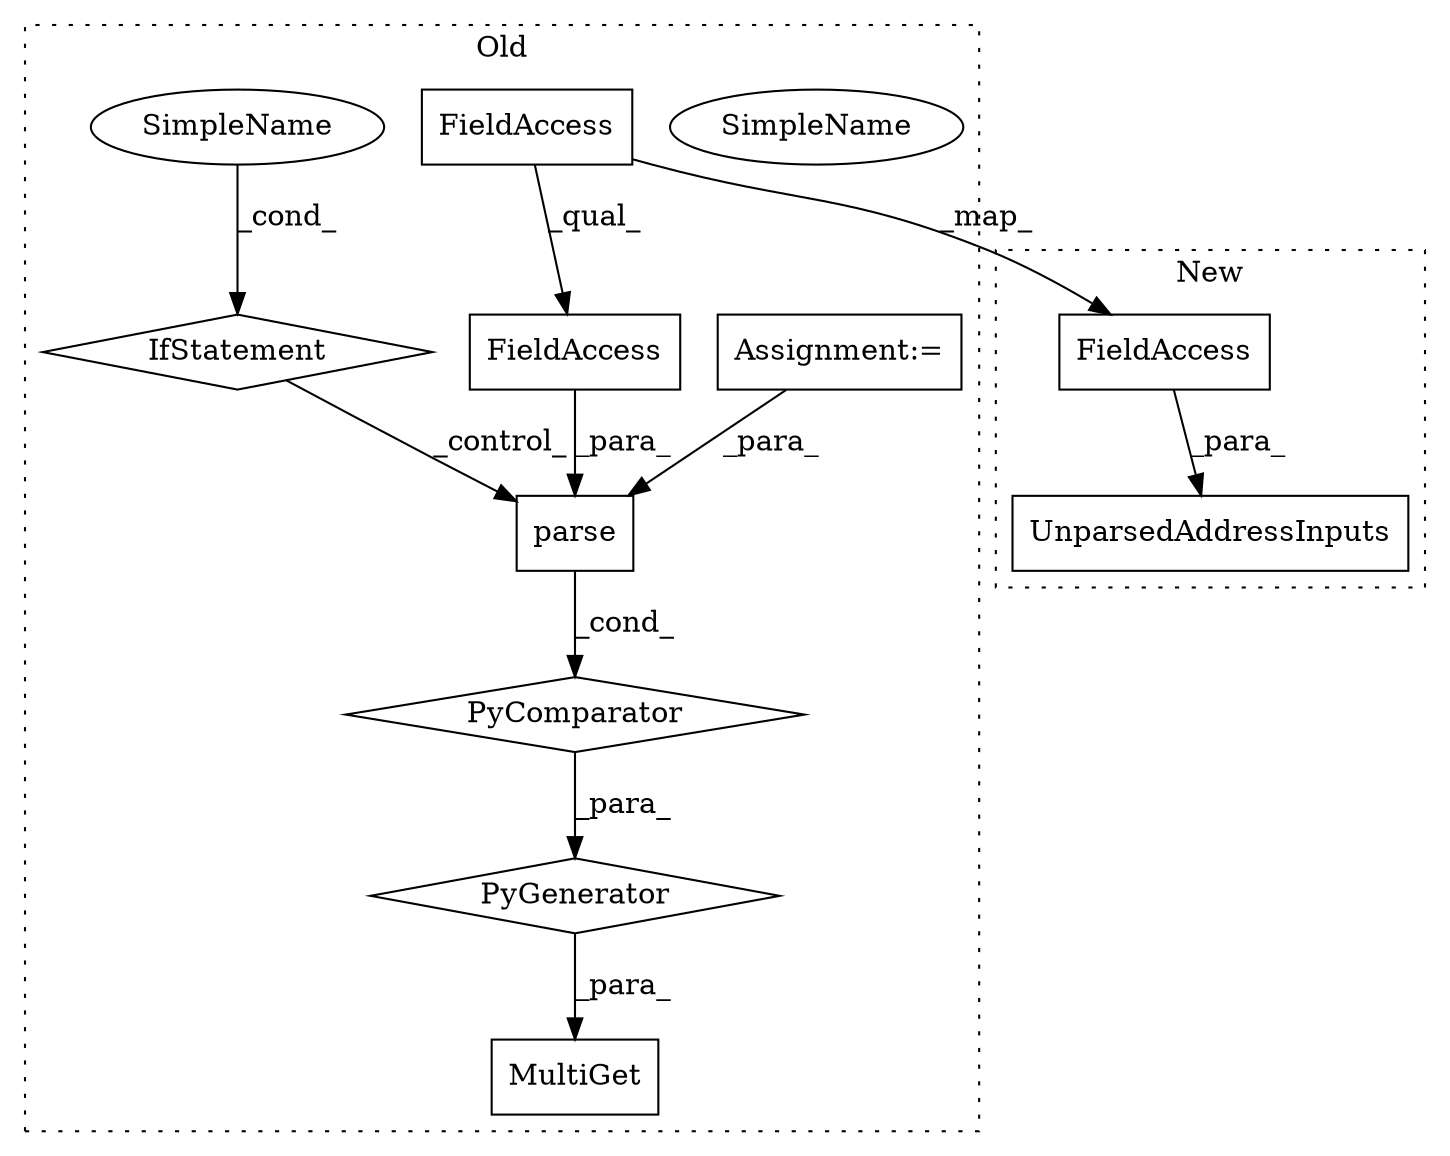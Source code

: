digraph G {
subgraph cluster0 {
1 [label="PyComparator" a="113" s="6658" l="84" shape="diamond"];
3 [label="PyGenerator" a="107" s="6519" l="229" shape="diamond"];
4 [label="parse" a="32" s="6563,6598" l="6,1" shape="box"];
5 [label="MultiGet" a="32" s="6501,6748" l="18,-3" shape="box"];
6 [label="IfStatement" a="25" s="6658" l="84" shape="diamond"];
7 [label="SimpleName" a="42" s="6737" l="5" shape="ellipse"];
8 [label="FieldAccess" a="22" s="6571" l="27" shape="box"];
9 [label="Assignment:=" a="7" s="6658" l="84" shape="box"];
10 [label="FieldAccess" a="22" s="6571" l="17" shape="box"];
12 [label="SimpleName" a="42" s="6737" l="5" shape="ellipse"];
label = "Old";
style="dotted";
}
subgraph cluster1 {
2 [label="UnparsedAddressInputs" a="32" s="6038,6144" l="22,1" shape="box"];
11 [label="FieldAccess" a="22" s="6127" l="17" shape="box"];
label = "New";
style="dotted";
}
1 -> 3 [label="_para_"];
3 -> 5 [label="_para_"];
4 -> 1 [label="_cond_"];
6 -> 4 [label="_control_"];
8 -> 4 [label="_para_"];
9 -> 4 [label="_para_"];
10 -> 11 [label="_map_"];
10 -> 8 [label="_qual_"];
11 -> 2 [label="_para_"];
12 -> 6 [label="_cond_"];
}